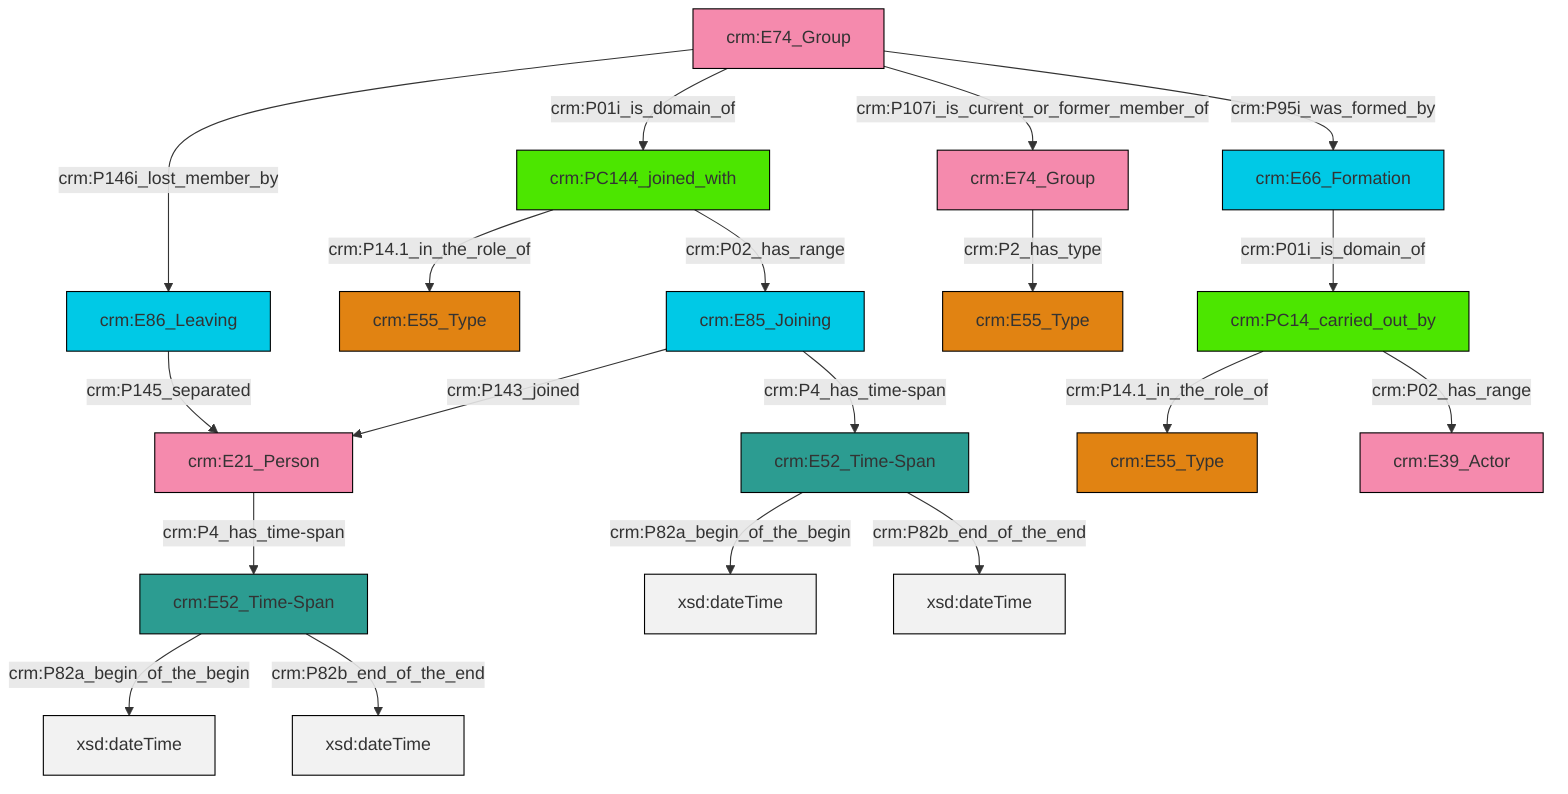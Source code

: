 graph TD
classDef Literal fill:#f2f2f2,stroke:#000000;
classDef CRM_Entity fill:#FFFFFF,stroke:#000000;
classDef Temporal_Entity fill:#00C9E6, stroke:#000000;
classDef Type fill:#E18312, stroke:#000000;
classDef Time-Span fill:#2C9C91, stroke:#000000;
classDef Appellation fill:#FFEB7F, stroke:#000000;
classDef Place fill:#008836, stroke:#000000;
classDef Persistent_Item fill:#B266B2, stroke:#000000;
classDef Conceptual_Object fill:#FFD700, stroke:#000000;
classDef Physical_Thing fill:#D2B48C, stroke:#000000;
classDef Actor fill:#f58aad, stroke:#000000;
classDef PC_Classes fill:#4ce600, stroke:#000000;
classDef Multi fill:#cccccc,stroke:#000000;

6["crm:E74_Group"]:::Actor -->|crm:P01i_is_domain_of| 7["crm:PC144_joined_with"]:::PC_Classes
7["crm:PC144_joined_with"]:::PC_Classes -->|crm:P02_has_range| 4["crm:E85_Joining"]:::Temporal_Entity
12["crm:E86_Leaving"]:::Temporal_Entity -->|crm:P145_separated| 14["crm:E21_Person"]:::Actor
15["crm:E52_Time-Span"]:::Time-Span -->|crm:P82a_begin_of_the_begin| 16[xsd:dateTime]:::Literal
4["crm:E85_Joining"]:::Temporal_Entity -->|crm:P143_joined| 14["crm:E21_Person"]:::Actor
7["crm:PC144_joined_with"]:::PC_Classes -->|crm:P14.1_in_the_role_of| 10["crm:E55_Type"]:::Type
0["crm:E66_Formation"]:::Temporal_Entity -->|crm:P01i_is_domain_of| 23["crm:PC14_carried_out_by"]:::PC_Classes
15["crm:E52_Time-Span"]:::Time-Span -->|crm:P82b_end_of_the_end| 25[xsd:dateTime]:::Literal
4["crm:E85_Joining"]:::Temporal_Entity -->|crm:P4_has_time-span| 2["crm:E52_Time-Span"]:::Time-Span
23["crm:PC14_carried_out_by"]:::PC_Classes -->|crm:P02_has_range| 19["crm:E39_Actor"]:::Actor
6["crm:E74_Group"]:::Actor -->|crm:P107i_is_current_or_former_member_of| 8["crm:E74_Group"]:::Actor
2["crm:E52_Time-Span"]:::Time-Span -->|crm:P82a_begin_of_the_begin| 30[xsd:dateTime]:::Literal
6["crm:E74_Group"]:::Actor -->|crm:P146i_lost_member_by| 12["crm:E86_Leaving"]:::Temporal_Entity
8["crm:E74_Group"]:::Actor -->|crm:P2_has_type| 21["crm:E55_Type"]:::Type
2["crm:E52_Time-Span"]:::Time-Span -->|crm:P82b_end_of_the_end| 33[xsd:dateTime]:::Literal
6["crm:E74_Group"]:::Actor -->|crm:P95i_was_formed_by| 0["crm:E66_Formation"]:::Temporal_Entity
14["crm:E21_Person"]:::Actor -->|crm:P4_has_time-span| 15["crm:E52_Time-Span"]:::Time-Span
23["crm:PC14_carried_out_by"]:::PC_Classes -->|crm:P14.1_in_the_role_of| 17["crm:E55_Type"]:::Type